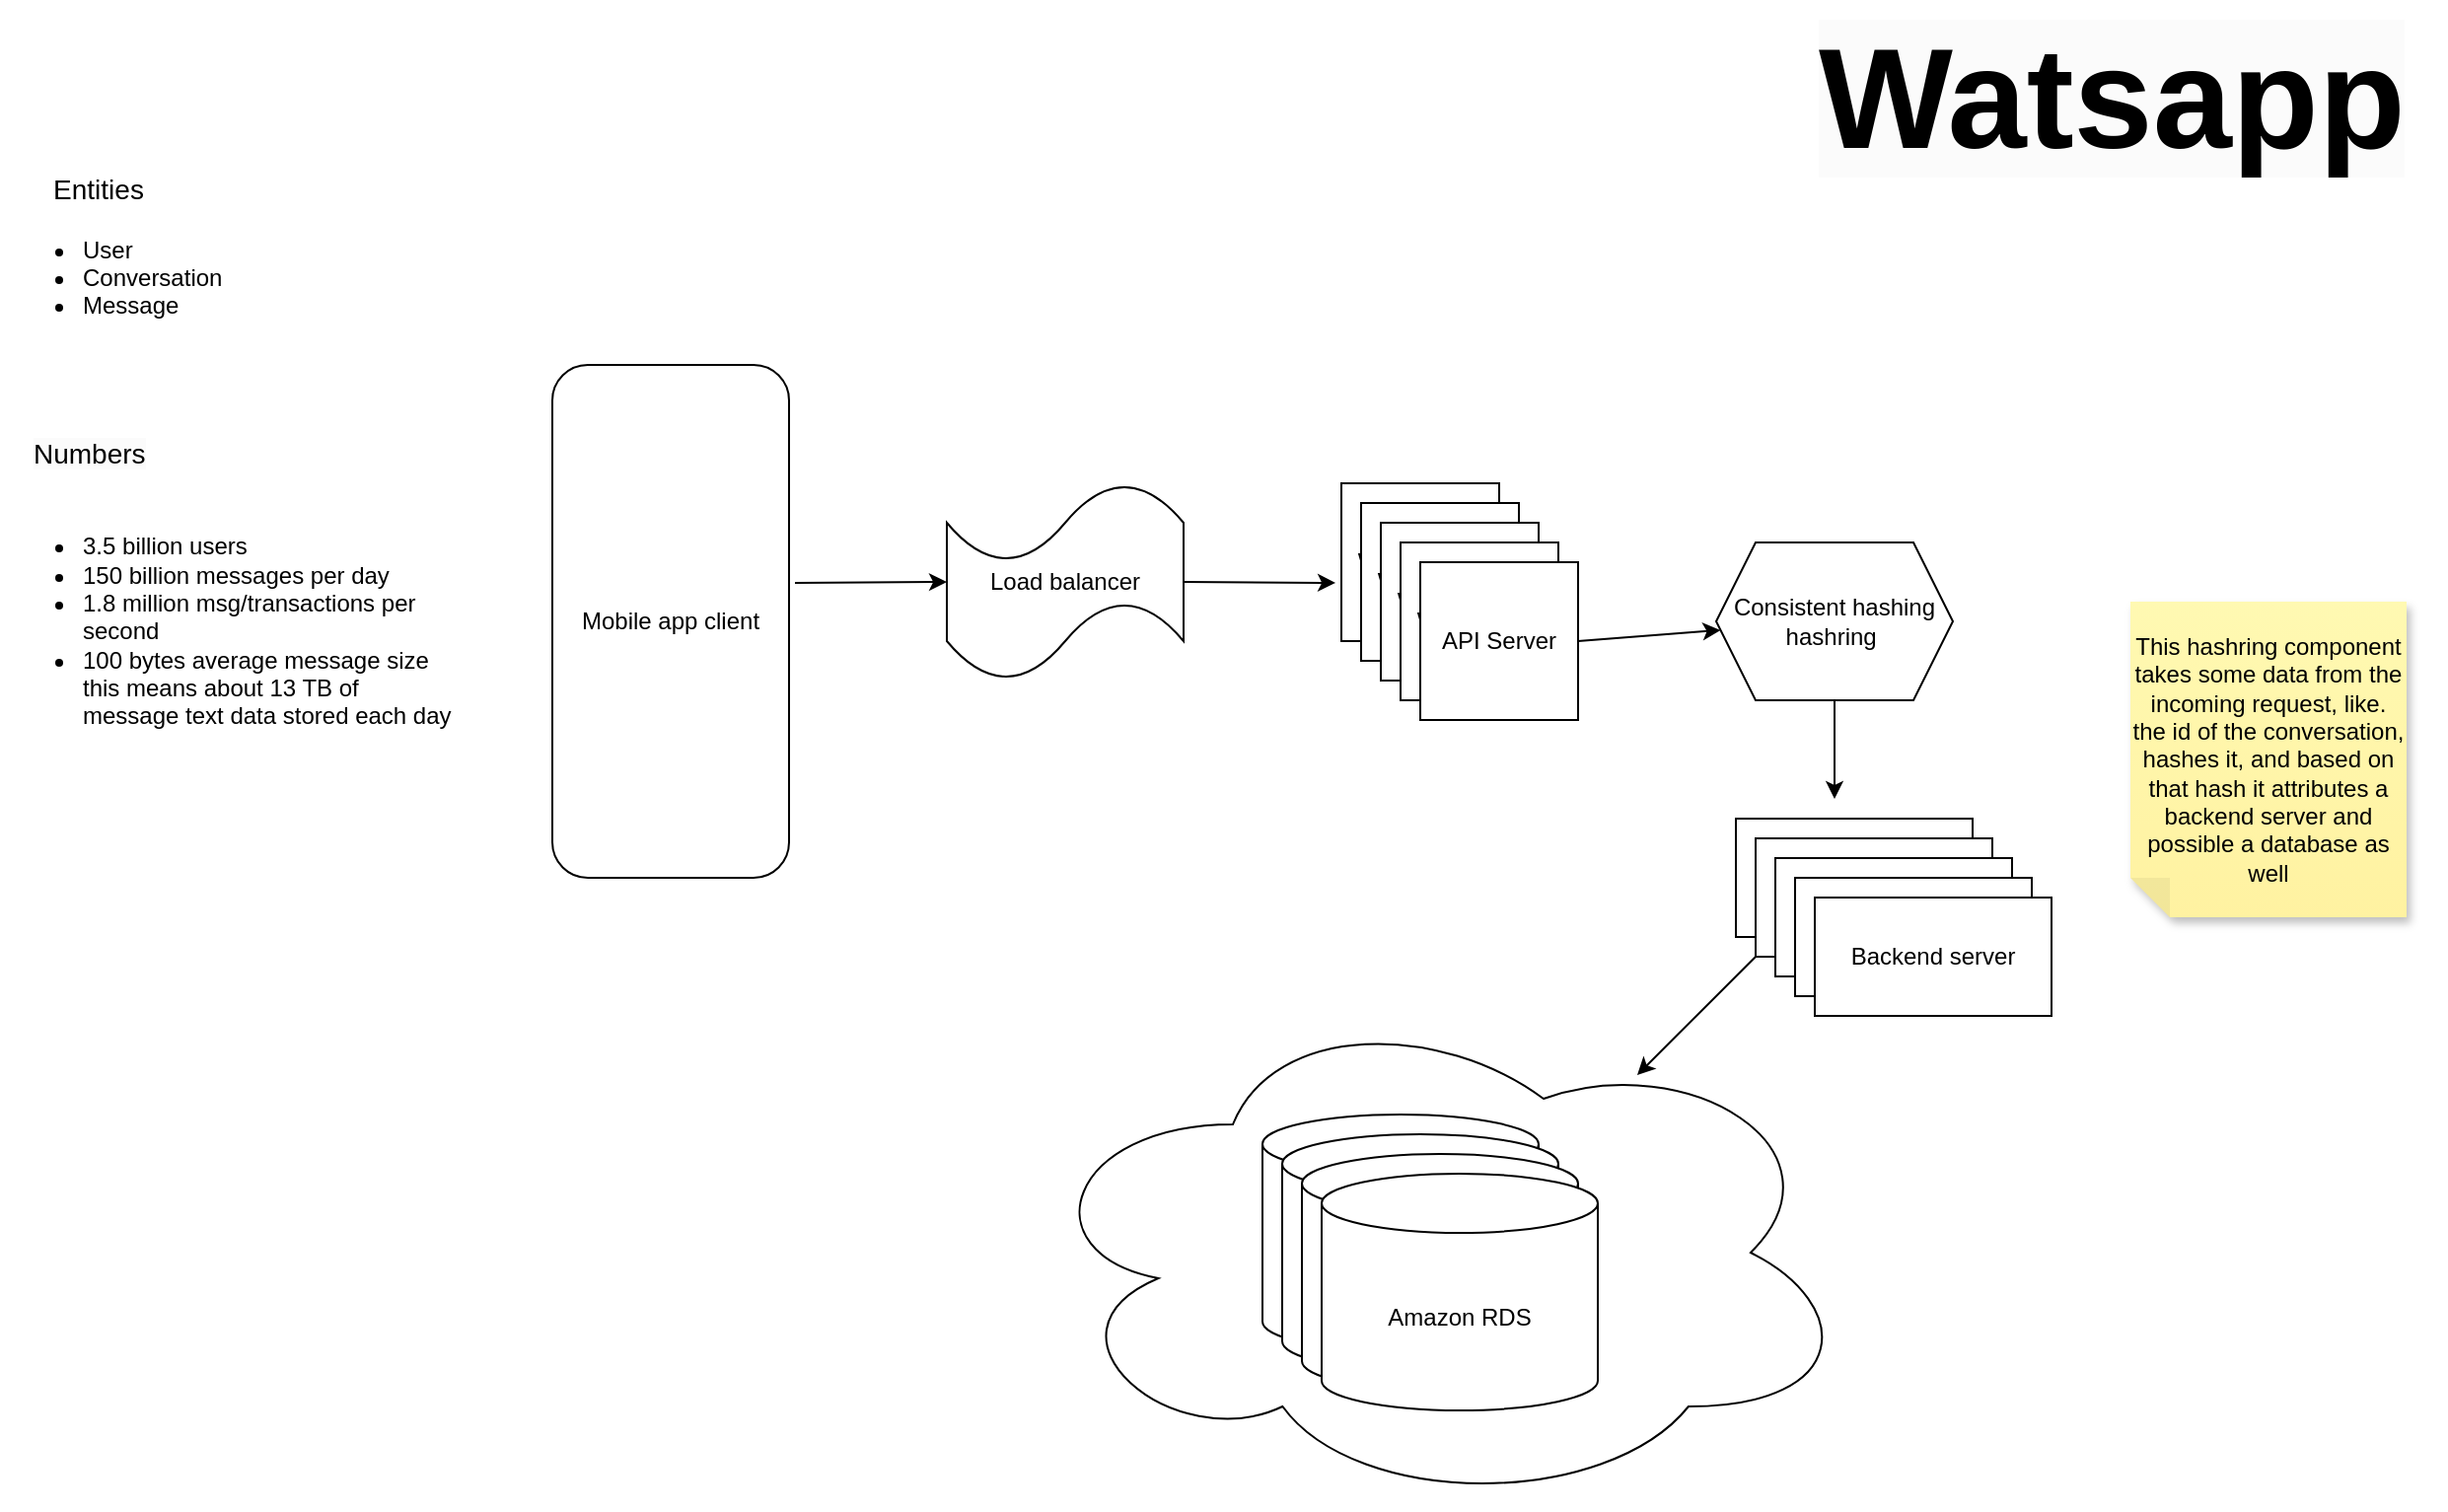 <mxfile version="23.1.5" type="github">
  <diagram name="Page-1" id="viNywy44pruIg0QlzwGm">
    <mxGraphModel dx="1802" dy="492" grid="1" gridSize="10" guides="1" tooltips="1" connect="1" arrows="1" fold="1" page="1" pageScale="1" pageWidth="850" pageHeight="1100" math="0" shadow="0">
      <root>
        <mxCell id="0" />
        <mxCell id="1" parent="0" />
        <mxCell id="jEtESONUaAmocqmHEp7b-1" value="" style="ellipse;shape=cloud;whiteSpace=wrap;html=1;" vertex="1" parent="1">
          <mxGeometry x="-320" y="520" width="420" height="260" as="geometry" />
        </mxCell>
        <mxCell id="jEtESONUaAmocqmHEp7b-2" value="&lt;span style=&quot;color: rgb(0, 0, 0); font-family: Helvetica; font-size: 72px; font-style: normal; font-variant-ligatures: normal; font-variant-caps: normal; font-weight: 700; letter-spacing: normal; orphans: 2; text-align: center; text-indent: 0px; text-transform: none; widows: 2; word-spacing: 0px; -webkit-text-stroke-width: 0px; background-color: rgb(251, 251, 251); text-decoration-thickness: initial; text-decoration-style: initial; text-decoration-color: initial; float: none; display: inline !important;&quot;&gt;Watsapp&lt;/span&gt;" style="text;whiteSpace=wrap;html=1;" vertex="1" parent="1">
          <mxGeometry x="80" y="15" width="320" height="110" as="geometry" />
        </mxCell>
        <UserObject label="&lt;font style=&quot;font-size: 14px;&quot;&gt;Entities&lt;/font&gt;" placeholders="1" name="Variable" id="jEtESONUaAmocqmHEp7b-3">
          <mxCell style="text;html=1;strokeColor=none;fillColor=none;align=center;verticalAlign=middle;whiteSpace=wrap;overflow=hidden;" vertex="1" parent="1">
            <mxGeometry x="-830" y="100" width="80" height="20" as="geometry" />
          </mxCell>
        </UserObject>
        <mxCell id="jEtESONUaAmocqmHEp7b-4" value="&lt;ul&gt;&lt;li&gt;User&lt;/li&gt;&lt;li&gt;Conversation&lt;/li&gt;&lt;li&gt;Message&lt;/li&gt;&lt;/ul&gt;" style="text;strokeColor=none;fillColor=none;html=1;whiteSpace=wrap;verticalAlign=middle;overflow=hidden;" vertex="1" parent="1">
          <mxGeometry x="-840" y="120" width="120" height="60" as="geometry" />
        </mxCell>
        <mxCell id="jEtESONUaAmocqmHEp7b-5" value="&lt;span style=&quot;color: rgb(0, 0, 0); font-family: Helvetica; font-size: 14px; font-style: normal; font-variant-ligatures: normal; font-variant-caps: normal; font-weight: 400; letter-spacing: normal; orphans: 2; text-align: center; text-indent: 0px; text-transform: none; widows: 2; word-spacing: 0px; -webkit-text-stroke-width: 0px; background-color: rgb(251, 251, 251); text-decoration-thickness: initial; text-decoration-style: initial; text-decoration-color: initial; float: none; display: inline !important;&quot;&gt;Numbers&lt;/span&gt;" style="text;whiteSpace=wrap;html=1;" vertex="1" parent="1">
          <mxGeometry x="-825" y="230" width="90" height="40" as="geometry" />
        </mxCell>
        <mxCell id="jEtESONUaAmocqmHEp7b-6" value="&lt;ul&gt;&lt;li&gt;3.5 billion users&lt;/li&gt;&lt;li&gt;150 billion messages per day&lt;/li&gt;&lt;li&gt;1.8 million msg/transactions per second&lt;/li&gt;&lt;li&gt;100 bytes average message size this means about 13 TB of message text data stored each day&lt;/li&gt;&lt;/ul&gt;" style="text;strokeColor=none;fillColor=none;html=1;whiteSpace=wrap;verticalAlign=middle;overflow=hidden;" vertex="1" parent="1">
          <mxGeometry x="-840" y="260" width="230" height="150" as="geometry" />
        </mxCell>
        <mxCell id="jEtESONUaAmocqmHEp7b-7" value="Mobile app client" style="rounded=1;whiteSpace=wrap;html=1;" vertex="1" parent="1">
          <mxGeometry x="-560" y="200" width="120" height="260" as="geometry" />
        </mxCell>
        <mxCell id="jEtESONUaAmocqmHEp7b-8" value="Load balancer" style="shape=tape;whiteSpace=wrap;html=1;" vertex="1" parent="1">
          <mxGeometry x="-360" y="260" width="120" height="100" as="geometry" />
        </mxCell>
        <mxCell id="jEtESONUaAmocqmHEp7b-9" value="" style="endArrow=classic;html=1;rounded=0;entryX=0;entryY=0.5;entryDx=0;entryDy=0;entryPerimeter=0;exitX=1.025;exitY=0.425;exitDx=0;exitDy=0;exitPerimeter=0;" edge="1" parent="1" source="jEtESONUaAmocqmHEp7b-7" target="jEtESONUaAmocqmHEp7b-8">
          <mxGeometry width="50" height="50" relative="1" as="geometry">
            <mxPoint x="-290" y="370" as="sourcePoint" />
            <mxPoint x="-240" y="320" as="targetPoint" />
          </mxGeometry>
        </mxCell>
        <mxCell id="jEtESONUaAmocqmHEp7b-10" value="Web Server" style="whiteSpace=wrap;html=1;aspect=fixed;" vertex="1" parent="1">
          <mxGeometry x="-160" y="260" width="80" height="80" as="geometry" />
        </mxCell>
        <mxCell id="jEtESONUaAmocqmHEp7b-11" value="Web Server" style="whiteSpace=wrap;html=1;aspect=fixed;" vertex="1" parent="1">
          <mxGeometry x="-150" y="270" width="80" height="80" as="geometry" />
        </mxCell>
        <mxCell id="jEtESONUaAmocqmHEp7b-12" value="Web Server" style="whiteSpace=wrap;html=1;aspect=fixed;" vertex="1" parent="1">
          <mxGeometry x="-140" y="280" width="80" height="80" as="geometry" />
        </mxCell>
        <mxCell id="jEtESONUaAmocqmHEp7b-13" value="Web Server" style="whiteSpace=wrap;html=1;aspect=fixed;" vertex="1" parent="1">
          <mxGeometry x="-130" y="290" width="80" height="80" as="geometry" />
        </mxCell>
        <mxCell id="jEtESONUaAmocqmHEp7b-14" value="API Server" style="whiteSpace=wrap;html=1;aspect=fixed;" vertex="1" parent="1">
          <mxGeometry x="-120" y="300" width="80" height="80" as="geometry" />
        </mxCell>
        <mxCell id="jEtESONUaAmocqmHEp7b-15" value="" style="endArrow=classic;html=1;rounded=0;entryX=-0.037;entryY=0.631;entryDx=0;entryDy=0;exitX=1;exitY=0.5;exitDx=0;exitDy=0;exitPerimeter=0;entryPerimeter=0;" edge="1" parent="1" source="jEtESONUaAmocqmHEp7b-8" target="jEtESONUaAmocqmHEp7b-10">
          <mxGeometry width="50" height="50" relative="1" as="geometry">
            <mxPoint x="-290" y="370" as="sourcePoint" />
            <mxPoint x="-240" y="320" as="targetPoint" />
          </mxGeometry>
        </mxCell>
        <mxCell id="jEtESONUaAmocqmHEp7b-16" value="Amazon RDS" style="shape=cylinder3;whiteSpace=wrap;html=1;boundedLbl=1;backgroundOutline=1;size=15;" vertex="1" parent="1">
          <mxGeometry x="-200" y="580" width="140" height="120" as="geometry" />
        </mxCell>
        <mxCell id="jEtESONUaAmocqmHEp7b-17" value="Consistent hashing&lt;br&gt;hashring&amp;nbsp;&lt;span style=&quot;position: relative; height: 0px; display: inline; padding: 0px; margin: 0px; width: 0px; border: none; outline: none; background: none; white-space: nowrap; user-select: none;&quot;&gt;&lt;span style=&quot;position: absolute; height: 0px; display: inline; padding: 0px; margin: 0px; width: 0px; border: none; outline: none; background: none; white-space: nowrap; user-select: none;&quot;&gt;&lt;/span&gt;&lt;/span&gt;&lt;span style=&quot;position: relative; height: 0px; display: inline; padding: 0px; margin: 0px; width: 0px; border: none; outline: none; background: none; white-space: nowrap; user-select: none;&quot;&gt;&lt;span style=&quot;position: absolute; height: 0px; display: inline; padding: 0px; margin: 0px; width: 0px; border: none; outline: none; background: none; white-space: nowrap; user-select: none;&quot;&gt;&lt;/span&gt;&lt;/span&gt;&lt;span style=&quot;position: relative; height: 0px; display: inline; padding: 0px; margin: 0px; width: 0px; border: none; outline: none; background: none; white-space: nowrap; user-select: none;&quot;&gt;&lt;span style=&quot;position: absolute; height: 0px; display: inline; padding: 0px; margin: 0px; width: 0px; border: none; outline: none; background: none; white-space: nowrap; user-select: none;&quot;&gt;&lt;/span&gt;&lt;/span&gt;&lt;span style=&quot;position: relative; height: 0px; display: inline; padding: 0px; margin: 0px; width: 0px; border: none; outline: none; background: none; white-space: nowrap; user-select: none;&quot;&gt;&lt;span style=&quot;position: absolute; height: 0px; display: inline; padding: 0px; margin: 0px; width: 0px; border: none; outline: none; background: none; white-space: nowrap; user-select: none;&quot;&gt;&lt;/span&gt;&lt;/span&gt;" style="shape=hexagon;perimeter=hexagonPerimeter2;whiteSpace=wrap;html=1;fixedSize=1;" vertex="1" parent="1">
          <mxGeometry x="30" y="290" width="120" height="80" as="geometry" />
        </mxCell>
        <mxCell id="jEtESONUaAmocqmHEp7b-18" value="Amazon RDS" style="shape=cylinder3;whiteSpace=wrap;html=1;boundedLbl=1;backgroundOutline=1;size=15;" vertex="1" parent="1">
          <mxGeometry x="-190" y="590" width="140" height="120" as="geometry" />
        </mxCell>
        <mxCell id="jEtESONUaAmocqmHEp7b-19" value="Amazon RDS" style="shape=cylinder3;whiteSpace=wrap;html=1;boundedLbl=1;backgroundOutline=1;size=15;" vertex="1" parent="1">
          <mxGeometry x="-180" y="600" width="140" height="120" as="geometry" />
        </mxCell>
        <mxCell id="jEtESONUaAmocqmHEp7b-20" value="Amazon RDS" style="shape=cylinder3;whiteSpace=wrap;html=1;boundedLbl=1;backgroundOutline=1;size=15;" vertex="1" parent="1">
          <mxGeometry x="-170" y="610" width="140" height="120" as="geometry" />
        </mxCell>
        <mxCell id="jEtESONUaAmocqmHEp7b-21" value="This hashring component takes some data from the incoming request, like. the id of the conversation, hashes it, and based on that hash it attributes a backend server and possible a database as well" style="shape=note;whiteSpace=wrap;html=1;backgroundOutline=1;fontColor=#000000;darkOpacity=0.05;fillColor=#FFF9B2;strokeColor=none;fillStyle=solid;direction=west;gradientDirection=north;gradientColor=#FFF2A1;shadow=1;size=20;pointerEvents=1;" vertex="1" parent="1">
          <mxGeometry x="240" y="320" width="140" height="160" as="geometry" />
        </mxCell>
        <mxCell id="jEtESONUaAmocqmHEp7b-22" value="Backend server" style="rounded=0;whiteSpace=wrap;html=1;" vertex="1" parent="1">
          <mxGeometry x="40" y="430" width="120" height="60" as="geometry" />
        </mxCell>
        <mxCell id="jEtESONUaAmocqmHEp7b-23" value="Backend server" style="rounded=0;whiteSpace=wrap;html=1;" vertex="1" parent="1">
          <mxGeometry x="50" y="440" width="120" height="60" as="geometry" />
        </mxCell>
        <mxCell id="jEtESONUaAmocqmHEp7b-24" value="Backend server" style="rounded=0;whiteSpace=wrap;html=1;" vertex="1" parent="1">
          <mxGeometry x="60" y="450" width="120" height="60" as="geometry" />
        </mxCell>
        <mxCell id="jEtESONUaAmocqmHEp7b-25" value="Backend server" style="rounded=0;whiteSpace=wrap;html=1;" vertex="1" parent="1">
          <mxGeometry x="70" y="460" width="120" height="60" as="geometry" />
        </mxCell>
        <mxCell id="jEtESONUaAmocqmHEp7b-26" value="Backend server" style="rounded=0;whiteSpace=wrap;html=1;" vertex="1" parent="1">
          <mxGeometry x="80" y="470" width="120" height="60" as="geometry" />
        </mxCell>
        <mxCell id="jEtESONUaAmocqmHEp7b-27" value="" style="endArrow=classic;html=1;rounded=0;exitX=1;exitY=0.5;exitDx=0;exitDy=0;" edge="1" parent="1" source="jEtESONUaAmocqmHEp7b-14" target="jEtESONUaAmocqmHEp7b-17">
          <mxGeometry width="50" height="50" relative="1" as="geometry">
            <mxPoint x="-20" y="460" as="sourcePoint" />
            <mxPoint x="30" y="410" as="targetPoint" />
          </mxGeometry>
        </mxCell>
        <mxCell id="jEtESONUaAmocqmHEp7b-28" value="" style="endArrow=classic;html=1;rounded=0;exitX=0.5;exitY=1;exitDx=0;exitDy=0;" edge="1" parent="1" source="jEtESONUaAmocqmHEp7b-17">
          <mxGeometry width="50" height="50" relative="1" as="geometry">
            <mxPoint x="60" y="420" as="sourcePoint" />
            <mxPoint x="90" y="420" as="targetPoint" />
          </mxGeometry>
        </mxCell>
        <mxCell id="jEtESONUaAmocqmHEp7b-29" value="" style="endArrow=classic;html=1;rounded=0;exitX=0;exitY=1;exitDx=0;exitDy=0;entryX=0.738;entryY=0.154;entryDx=0;entryDy=0;entryPerimeter=0;" edge="1" parent="1" source="jEtESONUaAmocqmHEp7b-23" target="jEtESONUaAmocqmHEp7b-1">
          <mxGeometry width="50" height="50" relative="1" as="geometry">
            <mxPoint x="10" y="500" as="sourcePoint" />
            <mxPoint x="30" y="480" as="targetPoint" />
          </mxGeometry>
        </mxCell>
      </root>
    </mxGraphModel>
  </diagram>
</mxfile>
